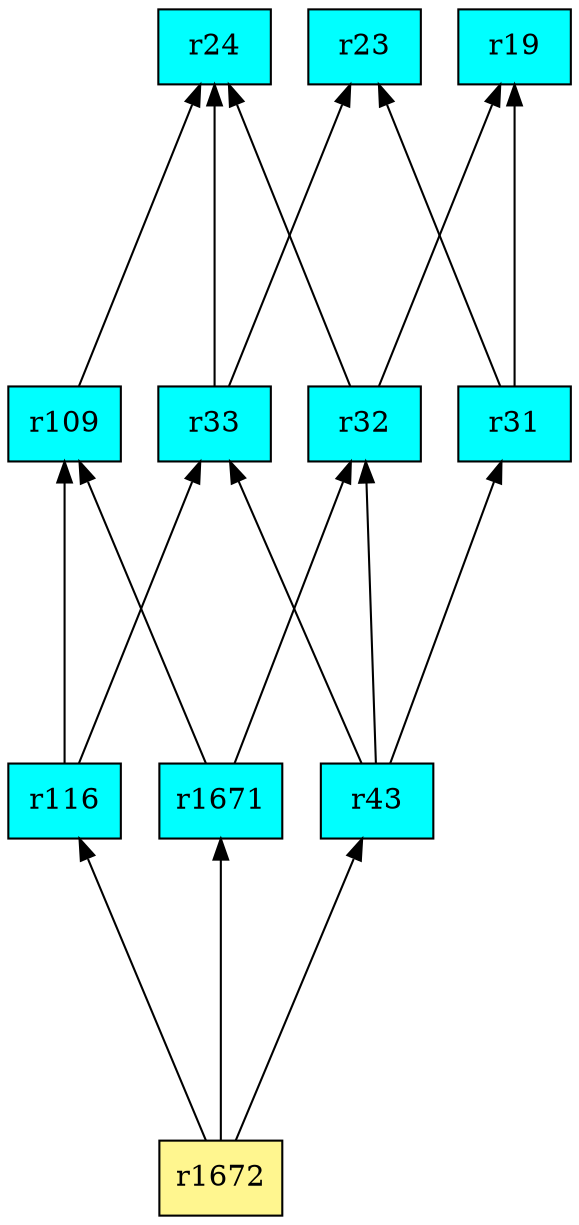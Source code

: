 digraph G {
rankdir=BT;ranksep="2.0";
"r116" [shape=record,fillcolor=cyan,style=filled,label="{r116}"];
"r1671" [shape=record,fillcolor=cyan,style=filled,label="{r1671}"];
"r24" [shape=record,fillcolor=cyan,style=filled,label="{r24}"];
"r19" [shape=record,fillcolor=cyan,style=filled,label="{r19}"];
"r23" [shape=record,fillcolor=cyan,style=filled,label="{r23}"];
"r33" [shape=record,fillcolor=cyan,style=filled,label="{r33}"];
"r31" [shape=record,fillcolor=cyan,style=filled,label="{r31}"];
"r109" [shape=record,fillcolor=cyan,style=filled,label="{r109}"];
"r43" [shape=record,fillcolor=cyan,style=filled,label="{r43}"];
"r1672" [shape=record,fillcolor=khaki1,style=filled,label="{r1672}"];
"r32" [shape=record,fillcolor=cyan,style=filled,label="{r32}"];
"r116" -> "r109"
"r116" -> "r33"
"r1671" -> "r109"
"r1671" -> "r32"
"r33" -> "r24"
"r33" -> "r23"
"r31" -> "r19"
"r31" -> "r23"
"r109" -> "r24"
"r43" -> "r33"
"r43" -> "r31"
"r43" -> "r32"
"r1672" -> "r116"
"r1672" -> "r1671"
"r1672" -> "r43"
"r32" -> "r24"
"r32" -> "r19"
}